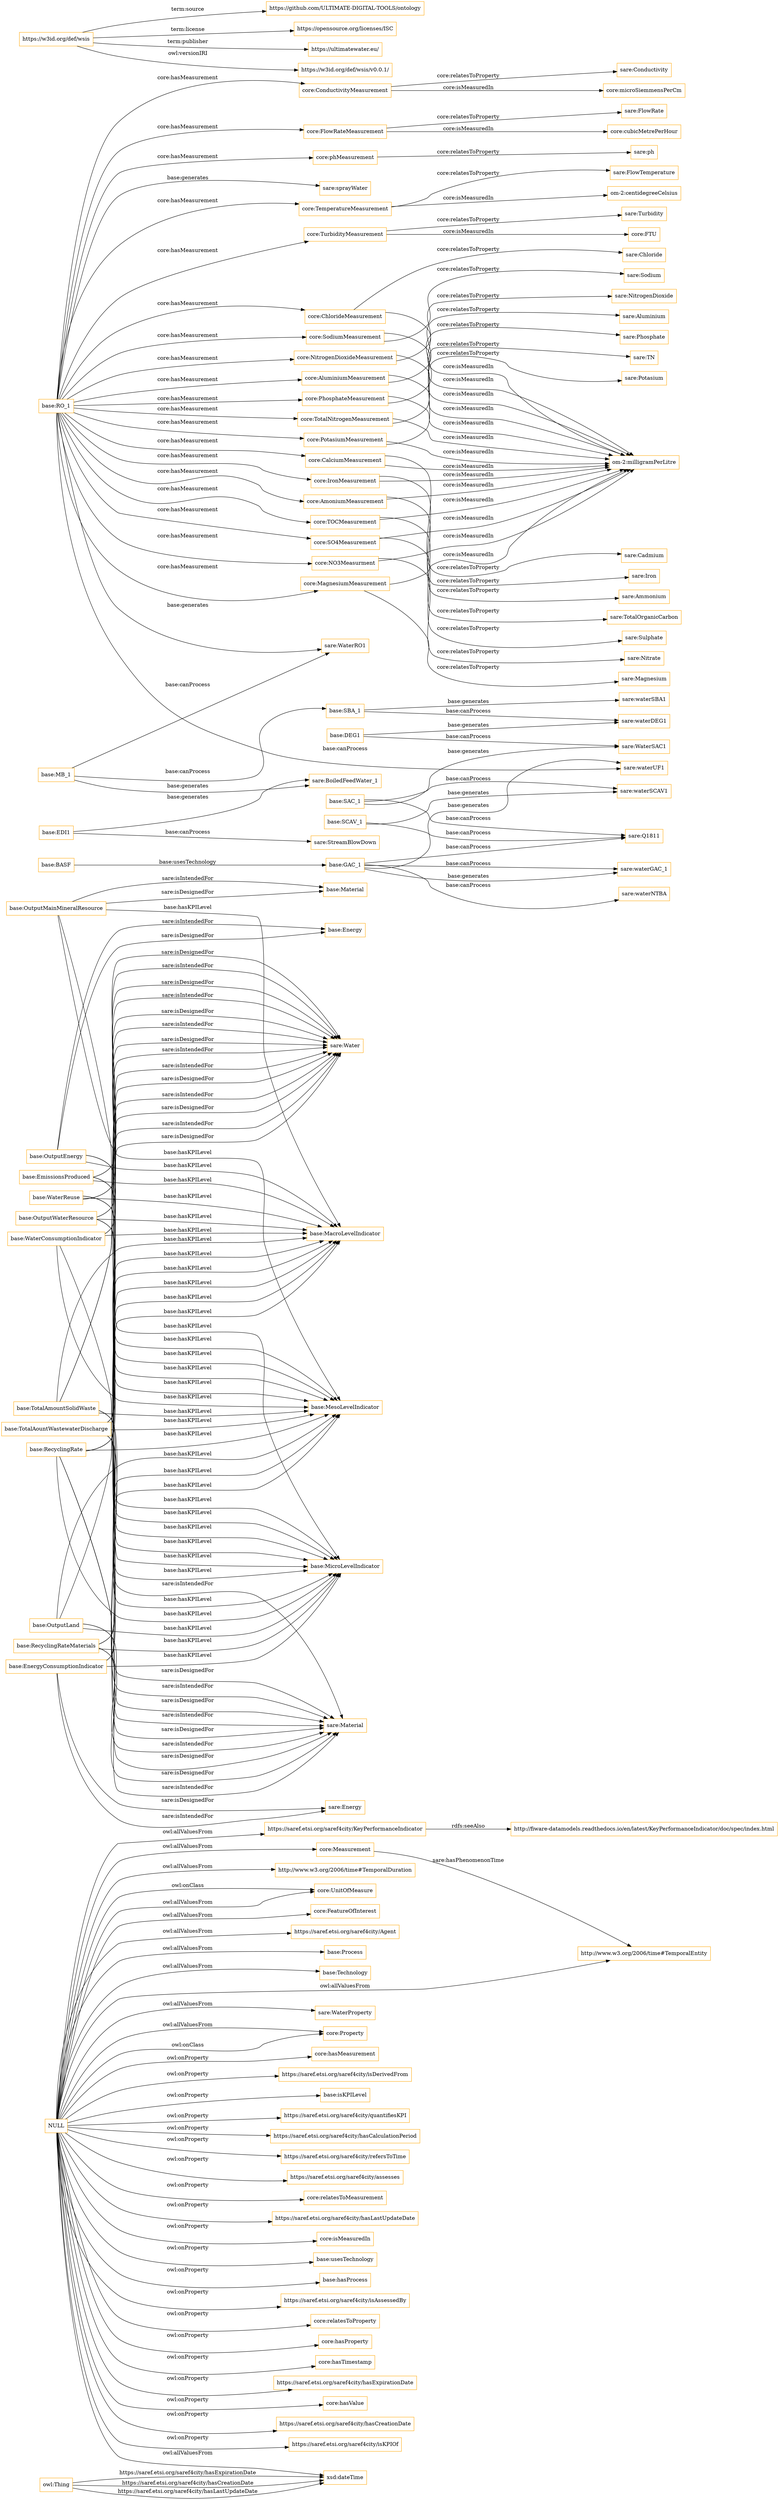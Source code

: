 digraph ar2dtool_diagram { 
rankdir=LR;
size="1501"
node [shape = rectangle, color="orange"]; "https://saref.etsi.org/saref4city/KeyPerformanceIndicator" "core:Measurement" "base:Material" "http://www.w3.org/2006/time#TemporalDuration" "core:UnitOfMeasure" "core:FeatureOfInterest" "https://saref.etsi.org/saref4city/Agent" "base:Energy" "base:MacroLevelIndicator" "base:Process" "base:Technology" "sare:Water" "http://www.w3.org/2006/time#TemporalEntity" "base:MesoLevelIndicator" "base:MicroLevelIndicator" "sare:WaterProperty" "core:Property" ; /*classes style*/
	"core:TemperatureMeasurement" -> "sare:FlowTemperature" [ label = "core:relatesToProperty" ];
	"core:TemperatureMeasurement" -> "om-2:centidegreeCelsius" [ label = "core:isMeasuredIn" ];
	"base:DEG1" -> "sare:waterDEG1" [ label = "base:generates" ];
	"base:DEG1" -> "sare:WaterSAC1" [ label = "base:canProcess" ];
	"core:TurbidityMeasurement" -> "sare:Turbidity" [ label = "core:relatesToProperty" ];
	"core:TurbidityMeasurement" -> "core:FTU" [ label = "core:isMeasuredIn" ];
	"base:EDI1" -> "sare:BoiledFeedWater_1" [ label = "base:generates" ];
	"base:EDI1" -> "sare:StreamBlowDown" [ label = "base:canProcess" ];
	"https://w3id.org/def/wsis" -> "https://github.com/ULTIMATE-DIGITAL-TOOLS/ontology" [ label = "term:source" ];
	"https://w3id.org/def/wsis" -> "https://opensource.org/licenses/ISC" [ label = "term:license" ];
	"https://w3id.org/def/wsis" -> "https://ultimatewater.eu/" [ label = "term:publisher" ];
	"https://w3id.org/def/wsis" -> "https://w3id.org/def/wsis/v0.0.1/" [ label = "owl:versionIRI" ];
	"core:SO4Measurement" -> "sare:Sulphate" [ label = "core:relatesToProperty" ];
	"core:SO4Measurement" -> "om-2:milligramPerLitre" [ label = "core:isMeasuredIn" ];
	"base:SBA_1" -> "sare:waterSBA1" [ label = "base:generates" ];
	"base:SBA_1" -> "sare:waterDEG1" [ label = "base:canProcess" ];
	"base:BASF" -> "base:GAC_1" [ label = "base:usesTechnology" ];
	"base:MB_1" -> "sare:BoiledFeedWater_1" [ label = "base:generates" ];
	"base:MB_1" -> "base:SBA_1" [ label = "base:canProcess" ];
	"base:MB_1" -> "sare:WaterRO1" [ label = "base:canProcess" ];
	"base:SAC_1" -> "sare:WaterSAC1" [ label = "base:generates" ];
	"base:SAC_1" -> "sare:waterSCAV1" [ label = "base:canProcess" ];
	"base:SAC_1" -> "sare:Q1811" [ label = "base:canProcess" ];
	"base:GAC_1" -> "sare:waterUF1" [ label = "base:generates" ];
	"base:GAC_1" -> "sare:waterGAC_1" [ label = "base:generates" ];
	"base:GAC_1" -> "sare:waterNTBA" [ label = "base:canProcess" ];
	"base:GAC_1" -> "sare:waterGAC_1" [ label = "base:canProcess" ];
	"base:GAC_1" -> "sare:Q1811" [ label = "base:canProcess" ];
	"core:ConductivityMeasurement" -> "sare:Conductivity" [ label = "core:relatesToProperty" ];
	"core:ConductivityMeasurement" -> "core:microSiemmensPerCm" [ label = "core:isMeasuredIn" ];
	"base:OutputWaterResource" -> "base:MicroLevelIndicator" [ label = "base:hasKPILevel" ];
	"base:OutputWaterResource" -> "base:MesoLevelIndicator" [ label = "base:hasKPILevel" ];
	"base:OutputWaterResource" -> "base:MacroLevelIndicator" [ label = "base:hasKPILevel" ];
	"base:OutputWaterResource" -> "sare:Water" [ label = "sare:isIntendedFor" ];
	"base:OutputWaterResource" -> "sare:Water" [ label = "sare:isDesignedFor" ];
	"base:WaterConsumptionIndicator" -> "base:MicroLevelIndicator" [ label = "base:hasKPILevel" ];
	"base:WaterConsumptionIndicator" -> "base:MesoLevelIndicator" [ label = "base:hasKPILevel" ];
	"base:WaterConsumptionIndicator" -> "base:MacroLevelIndicator" [ label = "base:hasKPILevel" ];
	"base:WaterConsumptionIndicator" -> "sare:Water" [ label = "sare:isIntendedFor" ];
	"base:WaterConsumptionIndicator" -> "sare:Water" [ label = "sare:isDesignedFor" ];
	"base:OutputEnergy" -> "base:MicroLevelIndicator" [ label = "base:hasKPILevel" ];
	"base:OutputEnergy" -> "base:MesoLevelIndicator" [ label = "base:hasKPILevel" ];
	"base:OutputEnergy" -> "base:MacroLevelIndicator" [ label = "base:hasKPILevel" ];
	"base:OutputEnergy" -> "base:Energy" [ label = "sare:isIntendedFor" ];
	"base:OutputEnergy" -> "base:Energy" [ label = "sare:isDesignedFor" ];
	"core:PotasiumMeasurement" -> "sare:Potasium" [ label = "core:relatesToProperty" ];
	"core:PotasiumMeasurement" -> "om-2:milligramPerLitre" [ label = "core:isMeasuredIn" ];
	"base:EmissionsProduced" -> "base:MicroLevelIndicator" [ label = "base:hasKPILevel" ];
	"base:EmissionsProduced" -> "base:MesoLevelIndicator" [ label = "base:hasKPILevel" ];
	"base:EmissionsProduced" -> "base:MacroLevelIndicator" [ label = "base:hasKPILevel" ];
	"base:EmissionsProduced" -> "sare:Water" [ label = "sare:isIntendedFor" ];
	"base:EmissionsProduced" -> "sare:Water" [ label = "sare:isDesignedFor" ];
	"core:PhosphateMeasurement" -> "sare:Phosphate" [ label = "core:relatesToProperty" ];
	"core:PhosphateMeasurement" -> "om-2:milligramPerLitre" [ label = "core:isMeasuredIn" ];
	"core:NO3Measurment" -> "sare:Nitrate" [ label = "core:relatesToProperty" ];
	"core:NO3Measurment" -> "om-2:milligramPerLitre" [ label = "core:isMeasuredIn" ];
	"base:RO_1" -> "core:NO3Measurment" [ label = "core:hasMeasurement" ];
	"base:RO_1" -> "core:PhosphateMeasurement" [ label = "core:hasMeasurement" ];
	"base:RO_1" -> "sare:WaterRO1" [ label = "base:generates" ];
	"base:RO_1" -> "core:TotalNitrogenMeasurement" [ label = "core:hasMeasurement" ];
	"base:RO_1" -> "core:IronMeasurement" [ label = "core:hasMeasurement" ];
	"base:RO_1" -> "core:FlowRateMeasurement" [ label = "core:hasMeasurement" ];
	"base:RO_1" -> "core:TurbidityMeasurement" [ label = "core:hasMeasurement" ];
	"base:RO_1" -> "core:TemperatureMeasurement" [ label = "core:hasMeasurement" ];
	"base:RO_1" -> "sare:waterUF1" [ label = "base:canProcess" ];
	"base:RO_1" -> "core:NitrogenDioxideMeasurement" [ label = "core:hasMeasurement" ];
	"base:RO_1" -> "core:phMeasurement" [ label = "core:hasMeasurement" ];
	"base:RO_1" -> "core:MagnesiumMeasurement" [ label = "core:hasMeasurement" ];
	"base:RO_1" -> "sare:sprayWater" [ label = "base:generates" ];
	"base:RO_1" -> "core:ConductivityMeasurement" [ label = "core:hasMeasurement" ];
	"base:RO_1" -> "core:AmoniumMeasurement" [ label = "core:hasMeasurement" ];
	"base:RO_1" -> "core:TOCMeasurement" [ label = "core:hasMeasurement" ];
	"base:RO_1" -> "core:SodiumMeasurement" [ label = "core:hasMeasurement" ];
	"base:RO_1" -> "core:AluminiumMeasurement" [ label = "core:hasMeasurement" ];
	"base:RO_1" -> "core:CalciumMeasurement" [ label = "core:hasMeasurement" ];
	"base:RO_1" -> "core:PotasiumMeasurement" [ label = "core:hasMeasurement" ];
	"base:RO_1" -> "core:ChlorideMeasurement" [ label = "core:hasMeasurement" ];
	"base:RO_1" -> "core:SO4Measurement" [ label = "core:hasMeasurement" ];
	"core:TotalNitrogenMeasurement" -> "sare:TN" [ label = "core:relatesToProperty" ];
	"core:TotalNitrogenMeasurement" -> "om-2:milligramPerLitre" [ label = "core:isMeasuredIn" ];
	"core:TOCMeasurement" -> "sare:TotalOrganicCarbon" [ label = "core:relatesToProperty" ];
	"core:TOCMeasurement" -> "om-2:milligramPerLitre" [ label = "core:isMeasuredIn" ];
	"NULL" -> "core:hasMeasurement" [ label = "owl:onProperty" ];
	"NULL" -> "core:FeatureOfInterest" [ label = "owl:allValuesFrom" ];
	"NULL" -> "https://saref.etsi.org/saref4city/isDerivedFrom" [ label = "owl:onProperty" ];
	"NULL" -> "https://saref.etsi.org/saref4city/Agent" [ label = "owl:allValuesFrom" ];
	"NULL" -> "base:isKPILevel" [ label = "owl:onProperty" ];
	"NULL" -> "https://saref.etsi.org/saref4city/quantifiesKPI" [ label = "owl:onProperty" ];
	"NULL" -> "https://saref.etsi.org/saref4city/hasCalculationPeriod" [ label = "owl:onProperty" ];
	"NULL" -> "https://saref.etsi.org/saref4city/refersToTime" [ label = "owl:onProperty" ];
	"NULL" -> "https://saref.etsi.org/saref4city/assesses" [ label = "owl:onProperty" ];
	"NULL" -> "core:relatesToMeasurement" [ label = "owl:onProperty" ];
	"NULL" -> "https://saref.etsi.org/saref4city/hasLastUpdateDate" [ label = "owl:onProperty" ];
	"NULL" -> "core:Property" [ label = "owl:allValuesFrom" ];
	"NULL" -> "https://saref.etsi.org/saref4city/KeyPerformanceIndicator" [ label = "owl:allValuesFrom" ];
	"NULL" -> "core:isMeasuredIn" [ label = "owl:onProperty" ];
	"NULL" -> "base:Technology" [ label = "owl:allValuesFrom" ];
	"NULL" -> "xsd:dateTime" [ label = "owl:allValuesFrom" ];
	"NULL" -> "core:UnitOfMeasure" [ label = "owl:onClass" ];
	"NULL" -> "base:Process" [ label = "owl:allValuesFrom" ];
	"NULL" -> "base:usesTechnology" [ label = "owl:onProperty" ];
	"NULL" -> "core:Property" [ label = "owl:onClass" ];
	"NULL" -> "base:hasProcess" [ label = "owl:onProperty" ];
	"NULL" -> "https://saref.etsi.org/saref4city/isAssessedBy" [ label = "owl:onProperty" ];
	"NULL" -> "core:relatesToProperty" [ label = "owl:onProperty" ];
	"NULL" -> "core:hasProperty" [ label = "owl:onProperty" ];
	"NULL" -> "core:hasTimestamp" [ label = "owl:onProperty" ];
	"NULL" -> "http://www.w3.org/2006/time#TemporalEntity" [ label = "owl:allValuesFrom" ];
	"NULL" -> "https://saref.etsi.org/saref4city/hasExpirationDate" [ label = "owl:onProperty" ];
	"NULL" -> "core:hasValue" [ label = "owl:onProperty" ];
	"NULL" -> "core:UnitOfMeasure" [ label = "owl:allValuesFrom" ];
	"NULL" -> "https://saref.etsi.org/saref4city/hasCreationDate" [ label = "owl:onProperty" ];
	"NULL" -> "sare:WaterProperty" [ label = "owl:allValuesFrom" ];
	"NULL" -> "https://saref.etsi.org/saref4city/isKPIOf" [ label = "owl:onProperty" ];
	"NULL" -> "http://www.w3.org/2006/time#TemporalDuration" [ label = "owl:allValuesFrom" ];
	"NULL" -> "core:Measurement" [ label = "owl:allValuesFrom" ];
	"base:OutputMainMineralResource" -> "base:MicroLevelIndicator" [ label = "base:hasKPILevel" ];
	"base:OutputMainMineralResource" -> "base:MesoLevelIndicator" [ label = "base:hasKPILevel" ];
	"base:OutputMainMineralResource" -> "base:MacroLevelIndicator" [ label = "base:hasKPILevel" ];
	"base:OutputMainMineralResource" -> "base:Material" [ label = "sare:isIntendedFor" ];
	"base:OutputMainMineralResource" -> "base:Material" [ label = "sare:isDesignedFor" ];
	"https://saref.etsi.org/saref4city/KeyPerformanceIndicator" -> "http://fiware-datamodels.readthedocs.io/en/latest/KeyPerformanceIndicator/doc/spec/index.html" [ label = "rdfs:seeAlso" ];
	"core:CalciumMeasurement" -> "sare:Cadmium" [ label = "core:relatesToProperty" ];
	"core:CalciumMeasurement" -> "om-2:milligramPerLitre" [ label = "core:isMeasuredIn" ];
	"core:SodiumMeasurement" -> "sare:Sodium" [ label = "core:relatesToProperty" ];
	"core:SodiumMeasurement" -> "om-2:milligramPerLitre" [ label = "core:isMeasuredIn" ];
	"core:ChlorideMeasurement" -> "sare:Chloride" [ label = "core:relatesToProperty" ];
	"core:ChlorideMeasurement" -> "om-2:milligramPerLitre" [ label = "core:isMeasuredIn" ];
	"core:phMeasurement" -> "sare:ph" [ label = "core:relatesToProperty" ];
	"base:TotalAmountSolidWaste" -> "base:MicroLevelIndicator" [ label = "base:hasKPILevel" ];
	"base:TotalAmountSolidWaste" -> "base:MesoLevelIndicator" [ label = "base:hasKPILevel" ];
	"base:TotalAmountSolidWaste" -> "sare:Water" [ label = "sare:isDesignedFor" ];
	"base:TotalAmountSolidWaste" -> "sare:Water" [ label = "sare:isIntendedFor" ];
	"base:TotalAmountSolidWaste" -> "base:MacroLevelIndicator" [ label = "base:hasKPILevel" ];
	"base:TotalAmountSolidWaste" -> "sare:Material" [ label = "sare:isIntendedFor" ];
	"base:TotalAmountSolidWaste" -> "sare:Material" [ label = "sare:isDesignedFor" ];
	"core:MagnesiumMeasurement" -> "sare:Magnesium" [ label = "core:relatesToProperty" ];
	"core:MagnesiumMeasurement" -> "om-2:milligramPerLitre" [ label = "core:isMeasuredIn" ];
	"base:WaterReuse" -> "base:MicroLevelIndicator" [ label = "base:hasKPILevel" ];
	"base:WaterReuse" -> "base:MesoLevelIndicator" [ label = "base:hasKPILevel" ];
	"base:WaterReuse" -> "base:MacroLevelIndicator" [ label = "base:hasKPILevel" ];
	"base:WaterReuse" -> "sare:Water" [ label = "sare:isIntendedFor" ];
	"base:WaterReuse" -> "sare:Water" [ label = "sare:isDesignedFor" ];
	"core:NitrogenDioxideMeasurement" -> "sare:NitrogenDioxide" [ label = "core:relatesToProperty" ];
	"core:NitrogenDioxideMeasurement" -> "om-2:milligramPerLitre" [ label = "core:isMeasuredIn" ];
	"base:SCAV_1" -> "sare:waterSCAV1" [ label = "base:generates" ];
	"base:SCAV_1" -> "sare:Q1811" [ label = "base:canProcess" ];
	"base:TotalAountWastewaterDischarge" -> "sare:Water" [ label = "sare:isDesignedFor" ];
	"base:TotalAountWastewaterDischarge" -> "sare:Water" [ label = "sare:isIntendedFor" ];
	"base:TotalAountWastewaterDischarge" -> "base:MacroLevelIndicator" [ label = "base:hasKPILevel" ];
	"base:TotalAountWastewaterDischarge" -> "sare:Material" [ label = "sare:isDesignedFor" ];
	"base:TotalAountWastewaterDischarge" -> "base:MicroLevelIndicator" [ label = "base:hasKPILevel" ];
	"base:TotalAountWastewaterDischarge" -> "base:MesoLevelIndicator" [ label = "base:hasKPILevel" ];
	"base:TotalAountWastewaterDischarge" -> "sare:Material" [ label = "sare:isIntendedFor" ];
	"core:IronMeasurement" -> "sare:Iron" [ label = "core:relatesToProperty" ];
	"core:IronMeasurement" -> "om-2:milligramPerLitre" [ label = "core:isMeasuredIn" ];
	"core:AmoniumMeasurement" -> "sare:Ammonium" [ label = "core:relatesToProperty" ];
	"core:AmoniumMeasurement" -> "om-2:milligramPerLitre" [ label = "core:isMeasuredIn" ];
	"base:OutputLand" -> "base:MicroLevelIndicator" [ label = "base:hasKPILevel" ];
	"base:OutputLand" -> "base:MesoLevelIndicator" [ label = "base:hasKPILevel" ];
	"base:OutputLand" -> "base:MacroLevelIndicator" [ label = "base:hasKPILevel" ];
	"base:OutputLand" -> "sare:Material" [ label = "sare:isIntendedFor" ];
	"base:OutputLand" -> "sare:Material" [ label = "sare:isDesignedFor" ];
	"core:AluminiumMeasurement" -> "sare:Aluminium" [ label = "core:relatesToProperty" ];
	"core:AluminiumMeasurement" -> "om-2:milligramPerLitre" [ label = "core:isMeasuredIn" ];
	"core:FlowRateMeasurement" -> "sare:FlowRate" [ label = "core:relatesToProperty" ];
	"core:FlowRateMeasurement" -> "core:cubicMetrePerHour" [ label = "core:isMeasuredIn" ];
	"base:EnergyConsumptionIndicator" -> "base:MicroLevelIndicator" [ label = "base:hasKPILevel" ];
	"base:EnergyConsumptionIndicator" -> "base:MesoLevelIndicator" [ label = "base:hasKPILevel" ];
	"base:EnergyConsumptionIndicator" -> "base:MacroLevelIndicator" [ label = "base:hasKPILevel" ];
	"base:EnergyConsumptionIndicator" -> "sare:Energy" [ label = "sare:isIntendedFor" ];
	"base:EnergyConsumptionIndicator" -> "sare:Energy" [ label = "sare:isDesignedFor" ];
	"base:RecyclingRate" -> "sare:Material" [ label = "sare:isIntendedFor" ];
	"base:RecyclingRate" -> "sare:Material" [ label = "sare:isDesignedFor" ];
	"base:RecyclingRate" -> "sare:Water" [ label = "sare:isDesignedFor" ];
	"base:RecyclingRate" -> "base:MacroLevelIndicator" [ label = "base:hasKPILevel" ];
	"base:RecyclingRate" -> "sare:Water" [ label = "sare:isIntendedFor" ];
	"base:RecyclingRate" -> "base:MesoLevelIndicator" [ label = "base:hasKPILevel" ];
	"base:RecyclingRate" -> "base:MicroLevelIndicator" [ label = "base:hasKPILevel" ];
	"base:RecyclingRateMaterials" -> "base:MicroLevelIndicator" [ label = "base:hasKPILevel" ];
	"base:RecyclingRateMaterials" -> "base:MesoLevelIndicator" [ label = "base:hasKPILevel" ];
	"base:RecyclingRateMaterials" -> "base:MacroLevelIndicator" [ label = "base:hasKPILevel" ];
	"base:RecyclingRateMaterials" -> "sare:Material" [ label = "sare:isIntendedFor" ];
	"base:RecyclingRateMaterials" -> "sare:Material" [ label = "sare:isDesignedFor" ];
	"owl:Thing" -> "xsd:dateTime" [ label = "https://saref.etsi.org/saref4city/hasExpirationDate" ];
	"owl:Thing" -> "xsd:dateTime" [ label = "https://saref.etsi.org/saref4city/hasCreationDate" ];
	"core:Measurement" -> "http://www.w3.org/2006/time#TemporalEntity" [ label = "sare:hasPhenomenonTime" ];
	"owl:Thing" -> "xsd:dateTime" [ label = "https://saref.etsi.org/saref4city/hasLastUpdateDate" ];

}
